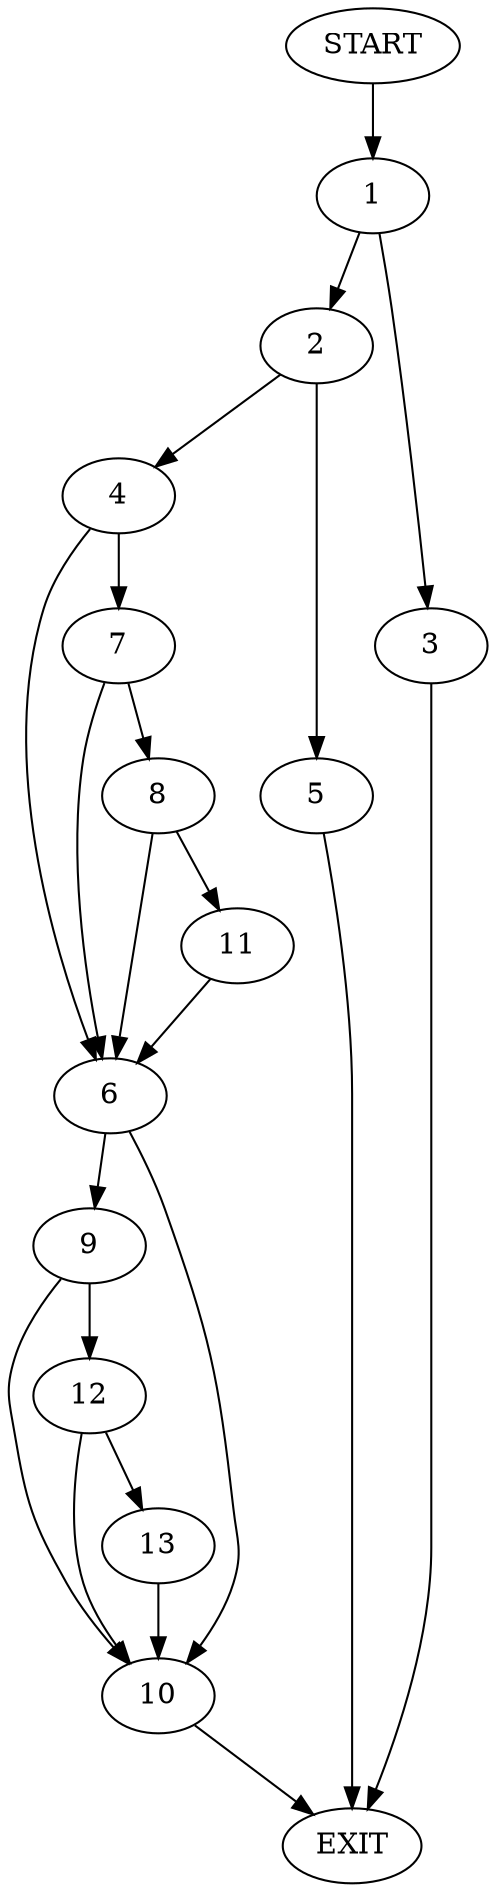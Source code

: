 digraph {
0 [label="START"]
14 [label="EXIT"]
0 -> 1
1 -> 2
1 -> 3
3 -> 14
2 -> 4
2 -> 5
5 -> 14
4 -> 6
4 -> 7
7 -> 8
7 -> 6
6 -> 9
6 -> 10
8 -> 11
8 -> 6
11 -> 6
10 -> 14
9 -> 10
9 -> 12
12 -> 13
12 -> 10
13 -> 10
}
